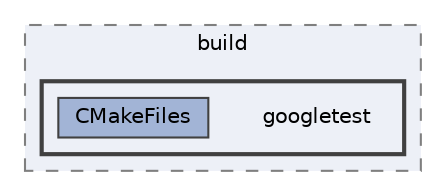 digraph "googletest/build/googletest"
{
 // LATEX_PDF_SIZE
  bgcolor="transparent";
  edge [fontname=Helvetica,fontsize=10,labelfontname=Helvetica,labelfontsize=10];
  node [fontname=Helvetica,fontsize=10,shape=box,height=0.2,width=0.4];
  compound=true
  subgraph clusterdir_97431d289c866090a0c9e78dc031276e {
    graph [ bgcolor="#edf0f7", pencolor="grey50", label="build", fontname=Helvetica,fontsize=10 style="filled,dashed", URL="dir_97431d289c866090a0c9e78dc031276e.html",tooltip=""]
  subgraph clusterdir_00da01fdcc18038a4106f7c3e550b541 {
    graph [ bgcolor="#edf0f7", pencolor="grey25", label="", fontname=Helvetica,fontsize=10 style="filled,bold", URL="dir_00da01fdcc18038a4106f7c3e550b541.html",tooltip=""]
    dir_00da01fdcc18038a4106f7c3e550b541 [shape=plaintext, label="googletest"];
  dir_dbc7b09cf694da176bd68186a43d2337 [label="CMakeFiles", fillcolor="#a2b4d6", color="grey25", style="filled", URL="dir_dbc7b09cf694da176bd68186a43d2337.html",tooltip=""];
  }
  }
}
